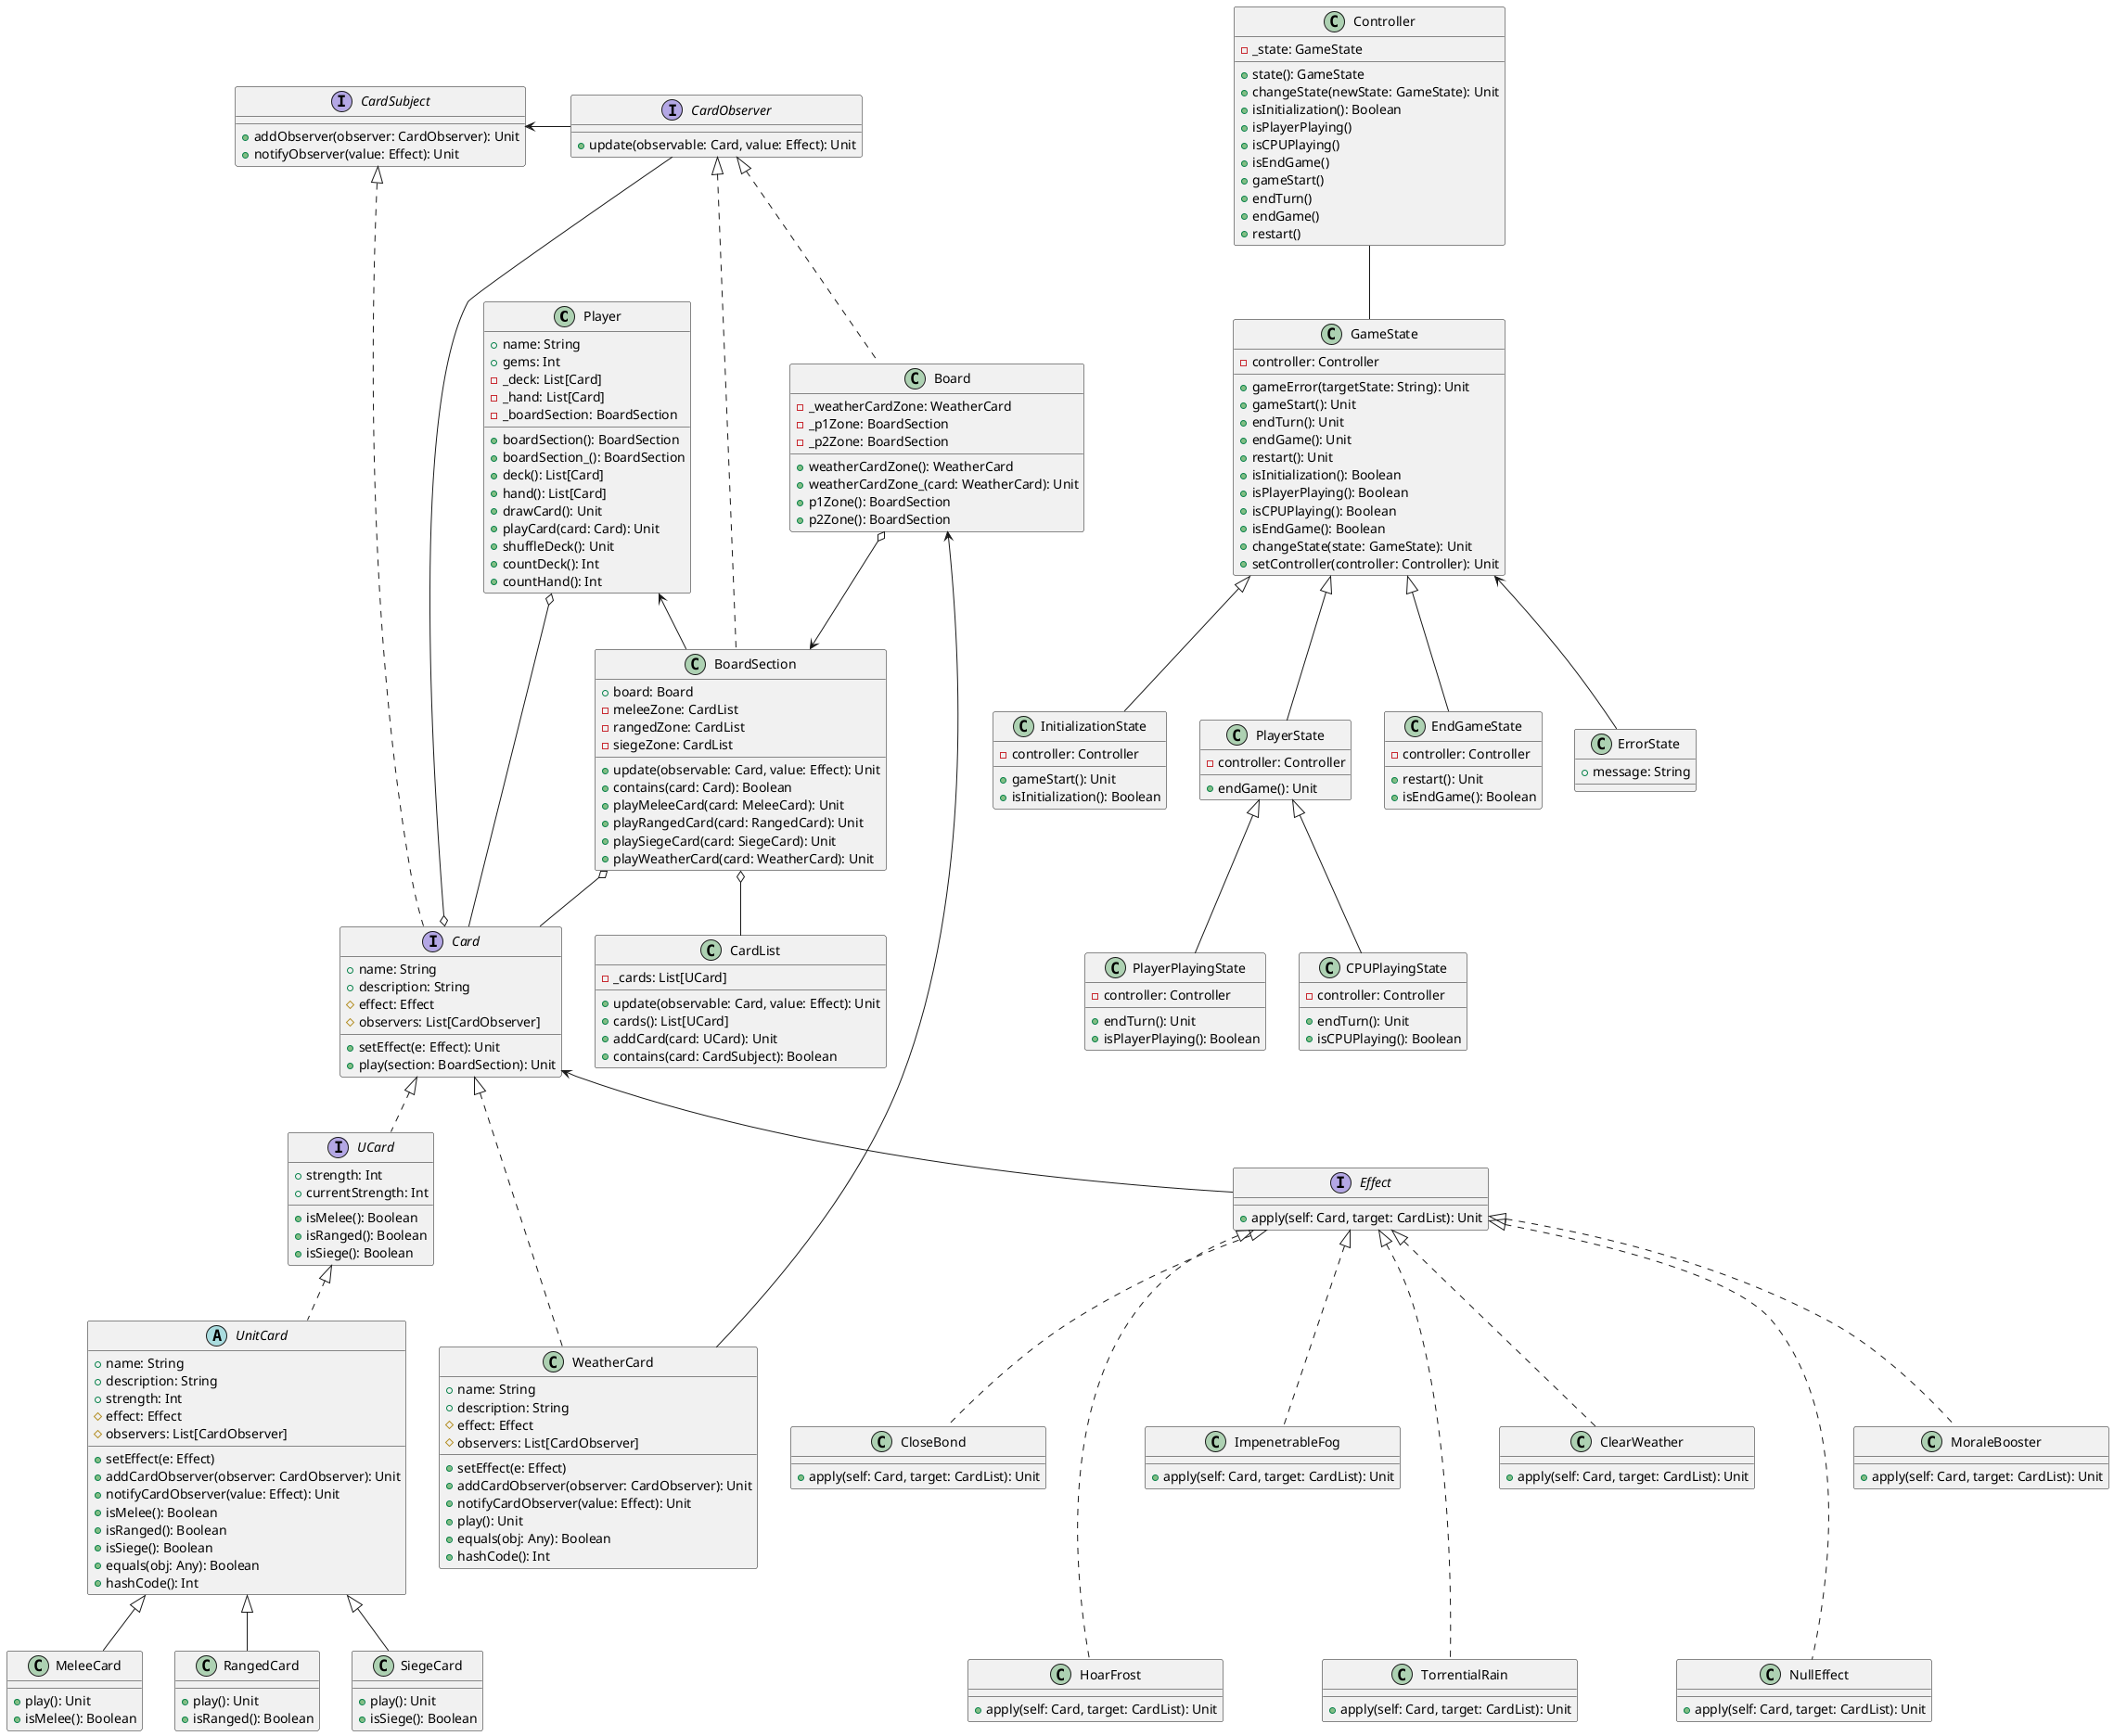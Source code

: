@startuml

class Player{
    +name: String
    +gems: Int
    -_deck: List[Card]
    -_hand: List[Card]
    -_boardSection: BoardSection
    +boardSection(): BoardSection
    +boardSection_(): BoardSection
    +deck(): List[Card]
    +hand(): List[Card]
    +drawCard(): Unit
    +playCard(card: Card): Unit
    +shuffleDeck(): Unit
    +countDeck(): Int
    +countHand(): Int
}

interface CardSubject{
    +addObserver(observer: CardObserver): Unit
    +notifyObserver(value: Effect): Unit
}

interface CardObserver{
    +update(observable: Card, value: Effect): Unit
}

interface Card{
    +name: String
    +description: String
    #effect: Effect
    #observers: List[CardObserver]
    +setEffect(e: Effect): Unit
    +play(section: BoardSection): Unit
}

interface UCard{
    +strength: Int
    +currentStrength: Int
    +isMelee(): Boolean
    +isRanged(): Boolean
    +isSiege(): Boolean
}

abstract class UnitCard{
    +name: String
    +description: String
    +strength: Int
    #effect: Effect
    #observers: List[CardObserver]
    +setEffect(e: Effect)
    +addCardObserver(observer: CardObserver): Unit
    +notifyCardObserver(value: Effect): Unit
    +isMelee(): Boolean
    +isRanged(): Boolean
    +isSiege(): Boolean
    +equals(obj: Any): Boolean
    +hashCode(): Int
}
class MeleeCard{
    +play(): Unit
    +isMelee(): Boolean
}
class RangedCard{
    +play(): Unit
    +isRanged(): Boolean
}
class SiegeCard{
    +play(): Unit
    +isSiege(): Boolean
}
class WeatherCard{
    +name: String
    +description: String
    #effect: Effect
    #observers: List[CardObserver]
    +setEffect(e: Effect)
    +addCardObserver(observer: CardObserver): Unit
    +notifyCardObserver(value: Effect): Unit
    +play(): Unit
    +equals(obj: Any): Boolean
    +hashCode(): Int
}

class Board{
    -_weatherCardZone: WeatherCard
    -_p1Zone: BoardSection
    -_p2Zone: BoardSection
    +weatherCardZone(): WeatherCard
    +weatherCardZone_(card: WeatherCard): Unit
    +p1Zone(): BoardSection
    +p2Zone(): BoardSection
}
class BoardSection{
    +board: Board
    -meleeZone: CardList
    -rangedZone: CardList
    -siegeZone: CardList
    +update(observable: Card, value: Effect): Unit
    +contains(card: Card): Boolean
    +playMeleeCard(card: MeleeCard): Unit
    +playRangedCard(card: RangedCard): Unit
    +playSiegeCard(card: SiegeCard): Unit
    +playWeatherCard(card: WeatherCard): Unit
}

class CardList{
    -_cards: List[UCard]
    +update(observable: Card, value: Effect): Unit
    +cards(): List[UCard]
    +addCard(card: UCard): Unit
    +contains(card: CardSubject): Boolean
}

class Controller{
    -_state: GameState
    +state(): GameState
    +changeState(newState: GameState): Unit
    +isInitialization(): Boolean
    +isPlayerPlaying()
    +isCPUPlaying()
    +isEndGame()
    +gameStart()
    +endTurn()
    +endGame()
    +restart()
}

class GameState{
    -controller: Controller
    +gameError(targetState: String): Unit
    +gameStart(): Unit
    +endTurn(): Unit
    +endGame(): Unit
    +restart(): Unit
    +isInitialization(): Boolean
    +isPlayerPlaying(): Boolean
    +isCPUPlaying(): Boolean
    +isEndGame(): Boolean
    +changeState(state: GameState): Unit
    +setController(controller: Controller): Unit
}

class InitializationState{
    -controller: Controller
    +gameStart(): Unit
    +isInitialization(): Boolean
}

class PlayerState{
    -controller: Controller
    +endGame(): Unit
}

class PlayerPlayingState{
    -controller: Controller
    +endTurn(): Unit
    +isPlayerPlaying(): Boolean
}

class CPUPlayingState{
    -controller: Controller
    +endTurn(): Unit
    +isCPUPlaying(): Boolean
}

class EndGameState{
    -controller: Controller
    +restart(): Unit
    +isEndGame(): Boolean
}

class ErrorState{
    +message: String
}

interface Effect{
    +apply(self: Card, target: CardList): Unit
}

class NullEffect{
    +apply(self: Card, target: CardList): Unit
}

class MoraleBooster{
    +apply(self: Card, target: CardList): Unit
}

class CloseBond{
    +apply(self: Card, target: CardList): Unit
}

class HoarFrost{
    +apply(self: Card, target: CardList): Unit
}

class ImpenetrableFog{
    +apply(self: Card, target: CardList): Unit
}

class TorrentialRain{
    +apply(self: Card, target: CardList): Unit
}

class ClearWeather{
    +apply(self: Card, target: CardList): Unit
}

/' Player relations '/
Player o-- Card
Player <-- BoardSection
/' End '/

/' Cards relations '/
CardSubject <|..Card
Card <|.. UCard
UCard <|.. UnitCard
Card <|... WeatherCard
UnitCard <|-- MeleeCard
UnitCard <|-- RangedCard
UnitCard <|-- SiegeCard
/' End '/

/' Controller - states '/
Controller -- GameState
GameState <|-- InitializationState
GameState <|-- PlayerState
PlayerState <|-- PlayerPlayingState
PlayerState <|-- CPUPlayingState
GameState <|-- EndGameState
GameState <-- ErrorState
/' End '/

/' Start observer relation UML '/
CardSubject <- CardObserver
Card o-- CardObserver

CardObserver <|.. Board
Board o--> BoardSection
Board <-- WeatherCard

CardObserver <|.. BoardSection
BoardSection o-- Card
BoardSection o-- CardList
/' End '/

/' Effects '/
/'CardObserver <-- Effect
CardSubject <-- Effect'/
Card <-- Effect
Effect <|... NullEffect
Effect <|.. MoraleBooster
Effect <|.. CloseBond
Effect <|... HoarFrost
Effect <|.. ImpenetrableFog
Effect <|... TorrentialRain
Effect <|.. ClearWeather
/' End '/

@enduml